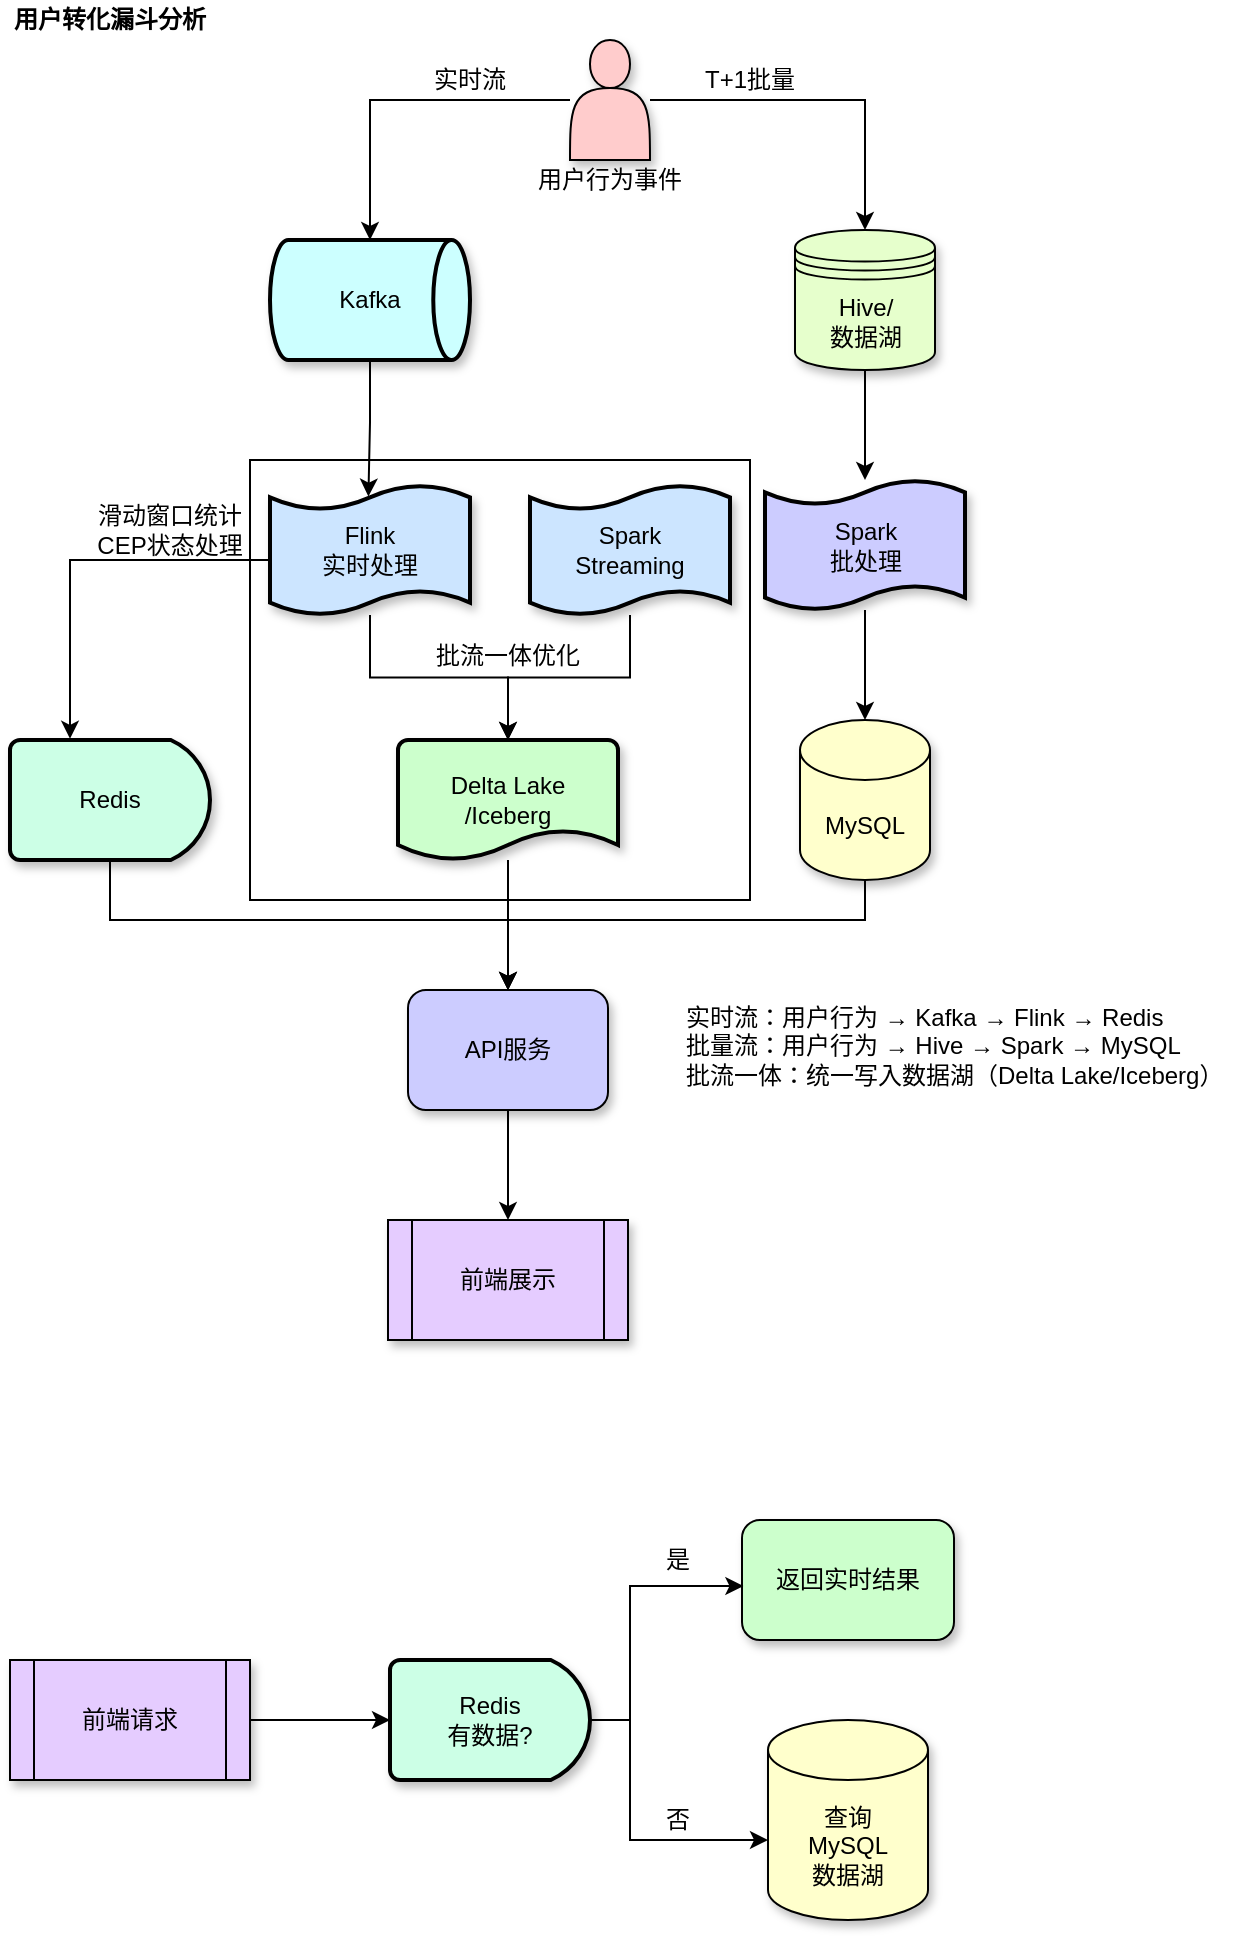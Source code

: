 <mxfile version="28.1.0">
  <diagram name="第 1 页" id="unw2pIpm1u2xaM8AWevN">
    <mxGraphModel dx="1001" dy="442" grid="1" gridSize="10" guides="1" tooltips="1" connect="1" arrows="1" fold="1" page="1" pageScale="1" pageWidth="827" pageHeight="1169" math="0" shadow="0">
      <root>
        <mxCell id="0" />
        <mxCell id="1" parent="0" />
        <mxCell id="BVc5Ka0B3RSAzYxD8DZn-48" value="&lt;div&gt;实时流：用户行为 → Kafka → Flink → Redis&lt;/div&gt;&lt;div&gt;批量流：用户行为 → Hive → Spark → MySQL&lt;/div&gt;&lt;div&gt;批流一体：统一写入数据湖（Delta Lake/Iceberg）&lt;/div&gt;" style="text;strokeColor=none;align=left;fillColor=none;html=1;verticalAlign=middle;whiteSpace=wrap;rounded=0;" parent="1" vertex="1">
          <mxGeometry x="446" y="560" width="280" height="45" as="geometry" />
        </mxCell>
        <mxCell id="EotSLe7ySS3_-DJEFnJH-3" value="" style="group" vertex="1" connectable="0" parent="1">
          <mxGeometry x="110" y="80" width="477.5" height="650" as="geometry" />
        </mxCell>
        <mxCell id="BVc5Ka0B3RSAzYxD8DZn-46" value="" style="rounded=0;whiteSpace=wrap;html=1;" parent="EotSLe7ySS3_-DJEFnJH-3" vertex="1">
          <mxGeometry x="120" y="210" width="250" height="220" as="geometry" />
        </mxCell>
        <mxCell id="BVc5Ka0B3RSAzYxD8DZn-14" style="edgeStyle=orthogonalEdgeStyle;rounded=0;orthogonalLoop=1;jettySize=auto;html=1;" parent="EotSLe7ySS3_-DJEFnJH-3" source="BVc5Ka0B3RSAzYxD8DZn-1" target="BVc5Ka0B3RSAzYxD8DZn-2" edge="1">
          <mxGeometry relative="1" as="geometry" />
        </mxCell>
        <mxCell id="BVc5Ka0B3RSAzYxD8DZn-15" style="edgeStyle=orthogonalEdgeStyle;rounded=0;orthogonalLoop=1;jettySize=auto;html=1;entryX=0.5;entryY=0;entryDx=0;entryDy=0;" parent="EotSLe7ySS3_-DJEFnJH-3" source="BVc5Ka0B3RSAzYxD8DZn-1" target="BVc5Ka0B3RSAzYxD8DZn-3" edge="1">
          <mxGeometry relative="1" as="geometry" />
        </mxCell>
        <mxCell id="BVc5Ka0B3RSAzYxD8DZn-1" value="" style="shape=actor;whiteSpace=wrap;html=1;fillColor=#FFCCCC;shadow=1;" parent="EotSLe7ySS3_-DJEFnJH-3" vertex="1">
          <mxGeometry x="280" width="40" height="60" as="geometry" />
        </mxCell>
        <mxCell id="BVc5Ka0B3RSAzYxD8DZn-2" value="Kafka" style="strokeWidth=2;html=1;shape=mxgraph.flowchart.direct_data;whiteSpace=wrap;shadow=1;fillColor=#CCFFFF;" parent="EotSLe7ySS3_-DJEFnJH-3" vertex="1">
          <mxGeometry x="130" y="100" width="100" height="60" as="geometry" />
        </mxCell>
        <mxCell id="BVc5Ka0B3RSAzYxD8DZn-18" style="edgeStyle=orthogonalEdgeStyle;rounded=0;orthogonalLoop=1;jettySize=auto;html=1;" parent="EotSLe7ySS3_-DJEFnJH-3" source="BVc5Ka0B3RSAzYxD8DZn-3" target="BVc5Ka0B3RSAzYxD8DZn-12" edge="1">
          <mxGeometry relative="1" as="geometry" />
        </mxCell>
        <mxCell id="BVc5Ka0B3RSAzYxD8DZn-3" value="Hive/&lt;div&gt;数据湖&lt;/div&gt;" style="shape=datastore;whiteSpace=wrap;html=1;fillColor=#E6FFCC;shadow=1;" parent="EotSLe7ySS3_-DJEFnJH-3" vertex="1">
          <mxGeometry x="392.5" y="95" width="70" height="70" as="geometry" />
        </mxCell>
        <mxCell id="BVc5Ka0B3RSAzYxD8DZn-6" value="Spark&lt;br&gt;Streaming" style="shape=tape;whiteSpace=wrap;html=1;strokeWidth=2;size=0.19;fillColor=#CCE5FF;shadow=1;" parent="EotSLe7ySS3_-DJEFnJH-3" vertex="1">
          <mxGeometry x="260" y="222.5" width="100" height="65" as="geometry" />
        </mxCell>
        <mxCell id="BVc5Ka0B3RSAzYxD8DZn-7" value="&lt;span style=&quot;text-wrap: nowrap;&quot;&gt;Flink&lt;br&gt;实时处理&lt;/span&gt;" style="shape=tape;whiteSpace=wrap;html=1;strokeWidth=2;size=0.19;fillColor=#CCE5FF;shadow=1;" parent="EotSLe7ySS3_-DJEFnJH-3" vertex="1">
          <mxGeometry x="130" y="222.5" width="100" height="65" as="geometry" />
        </mxCell>
        <mxCell id="BVc5Ka0B3RSAzYxD8DZn-8" value="Delta Lake&lt;br&gt;/Iceberg" style="strokeWidth=2;html=1;shape=mxgraph.flowchart.document2;whiteSpace=wrap;size=0.25;fillColor=#CCFFCC;shadow=1;" parent="EotSLe7ySS3_-DJEFnJH-3" vertex="1">
          <mxGeometry x="194" y="350" width="110" height="60" as="geometry" />
        </mxCell>
        <mxCell id="BVc5Ka0B3RSAzYxD8DZn-41" style="edgeStyle=orthogonalEdgeStyle;rounded=0;orthogonalLoop=1;jettySize=auto;html=1;entryX=0.5;entryY=0;entryDx=0;entryDy=0;" parent="EotSLe7ySS3_-DJEFnJH-3" source="BVc5Ka0B3RSAzYxD8DZn-10" target="BVc5Ka0B3RSAzYxD8DZn-11" edge="1">
          <mxGeometry relative="1" as="geometry" />
        </mxCell>
        <mxCell id="BVc5Ka0B3RSAzYxD8DZn-10" value="API服务" style="rounded=1;whiteSpace=wrap;html=1;fillColor=#CCCCFF;shadow=1;" parent="EotSLe7ySS3_-DJEFnJH-3" vertex="1">
          <mxGeometry x="199" y="475" width="100" height="60" as="geometry" />
        </mxCell>
        <mxCell id="BVc5Ka0B3RSAzYxD8DZn-11" value="前端展示" style="shape=process;whiteSpace=wrap;html=1;backgroundOutline=1;shadow=1;fillColor=#E5CCFF;" parent="EotSLe7ySS3_-DJEFnJH-3" vertex="1">
          <mxGeometry x="189" y="590" width="120" height="60" as="geometry" />
        </mxCell>
        <mxCell id="BVc5Ka0B3RSAzYxD8DZn-12" value="Spark&lt;br&gt;批处理" style="shape=tape;whiteSpace=wrap;html=1;strokeWidth=2;size=0.19;fillColor=#CCCCFF;shadow=1;" parent="EotSLe7ySS3_-DJEFnJH-3" vertex="1">
          <mxGeometry x="377.5" y="220" width="100" height="65" as="geometry" />
        </mxCell>
        <mxCell id="BVc5Ka0B3RSAzYxD8DZn-35" style="edgeStyle=orthogonalEdgeStyle;rounded=0;orthogonalLoop=1;jettySize=auto;html=1;entryX=0.5;entryY=0;entryDx=0;entryDy=0;" parent="EotSLe7ySS3_-DJEFnJH-3" source="BVc5Ka0B3RSAzYxD8DZn-13" target="BVc5Ka0B3RSAzYxD8DZn-10" edge="1">
          <mxGeometry relative="1" as="geometry">
            <Array as="points">
              <mxPoint x="428" y="440" />
              <mxPoint x="249" y="440" />
            </Array>
          </mxGeometry>
        </mxCell>
        <mxCell id="BVc5Ka0B3RSAzYxD8DZn-13" value="MySQL" style="shape=cylinder3;whiteSpace=wrap;html=1;boundedLbl=1;backgroundOutline=1;size=15;fillColor=#FFFFCC;shadow=1;" parent="EotSLe7ySS3_-DJEFnJH-3" vertex="1">
          <mxGeometry x="395" y="340" width="65" height="80" as="geometry" />
        </mxCell>
        <mxCell id="BVc5Ka0B3RSAzYxD8DZn-21" style="edgeStyle=orthogonalEdgeStyle;rounded=0;orthogonalLoop=1;jettySize=auto;html=1;entryX=0.5;entryY=0;entryDx=0;entryDy=0;entryPerimeter=0;" parent="EotSLe7ySS3_-DJEFnJH-3" source="BVc5Ka0B3RSAzYxD8DZn-12" target="BVc5Ka0B3RSAzYxD8DZn-13" edge="1">
          <mxGeometry relative="1" as="geometry" />
        </mxCell>
        <mxCell id="BVc5Ka0B3RSAzYxD8DZn-34" style="edgeStyle=orthogonalEdgeStyle;rounded=0;orthogonalLoop=1;jettySize=auto;html=1;entryX=0.5;entryY=0;entryDx=0;entryDy=0;" parent="EotSLe7ySS3_-DJEFnJH-3" source="BVc5Ka0B3RSAzYxD8DZn-23" target="BVc5Ka0B3RSAzYxD8DZn-10" edge="1">
          <mxGeometry relative="1" as="geometry">
            <Array as="points">
              <mxPoint x="50" y="440" />
              <mxPoint x="249" y="440" />
            </Array>
          </mxGeometry>
        </mxCell>
        <mxCell id="BVc5Ka0B3RSAzYxD8DZn-23" value="&lt;span style=&quot;text-wrap: nowrap;&quot;&gt;Redis&lt;/span&gt;" style="strokeWidth=2;html=1;shape=mxgraph.flowchart.delay;whiteSpace=wrap;fillColor=#CCFFE6;shadow=1;" parent="EotSLe7ySS3_-DJEFnJH-3" vertex="1">
          <mxGeometry y="350" width="100" height="60" as="geometry" />
        </mxCell>
        <mxCell id="BVc5Ka0B3RSAzYxD8DZn-24" style="edgeStyle=orthogonalEdgeStyle;rounded=0;orthogonalLoop=1;jettySize=auto;html=1;entryX=0.291;entryY=-0.01;entryDx=0;entryDy=0;entryPerimeter=0;exitX=0;exitY=0.577;exitDx=0;exitDy=0;exitPerimeter=0;" parent="EotSLe7ySS3_-DJEFnJH-3" source="BVc5Ka0B3RSAzYxD8DZn-7" target="BVc5Ka0B3RSAzYxD8DZn-23" edge="1">
          <mxGeometry relative="1" as="geometry">
            <Array as="points">
              <mxPoint x="30" y="260" />
              <mxPoint x="30" y="349" />
            </Array>
          </mxGeometry>
        </mxCell>
        <mxCell id="BVc5Ka0B3RSAzYxD8DZn-38" style="edgeStyle=orthogonalEdgeStyle;rounded=0;orthogonalLoop=1;jettySize=auto;html=1;entryX=0.5;entryY=0;entryDx=0;entryDy=0;entryPerimeter=0;" parent="EotSLe7ySS3_-DJEFnJH-3" source="BVc5Ka0B3RSAzYxD8DZn-7" target="BVc5Ka0B3RSAzYxD8DZn-8" edge="1">
          <mxGeometry relative="1" as="geometry" />
        </mxCell>
        <mxCell id="BVc5Ka0B3RSAzYxD8DZn-39" style="edgeStyle=orthogonalEdgeStyle;rounded=0;orthogonalLoop=1;jettySize=auto;html=1;entryX=0.5;entryY=0;entryDx=0;entryDy=0;entryPerimeter=0;" parent="EotSLe7ySS3_-DJEFnJH-3" source="BVc5Ka0B3RSAzYxD8DZn-6" target="BVc5Ka0B3RSAzYxD8DZn-8" edge="1">
          <mxGeometry relative="1" as="geometry" />
        </mxCell>
        <mxCell id="BVc5Ka0B3RSAzYxD8DZn-40" style="edgeStyle=orthogonalEdgeStyle;rounded=0;orthogonalLoop=1;jettySize=auto;html=1;entryX=0.492;entryY=0.089;entryDx=0;entryDy=0;entryPerimeter=0;" parent="EotSLe7ySS3_-DJEFnJH-3" source="BVc5Ka0B3RSAzYxD8DZn-2" target="BVc5Ka0B3RSAzYxD8DZn-7" edge="1">
          <mxGeometry relative="1" as="geometry" />
        </mxCell>
        <mxCell id="BVc5Ka0B3RSAzYxD8DZn-42" value="用户行为事件" style="text;strokeColor=none;align=center;fillColor=none;html=1;verticalAlign=middle;whiteSpace=wrap;rounded=0;" parent="EotSLe7ySS3_-DJEFnJH-3" vertex="1">
          <mxGeometry x="260" y="60" width="80" height="20" as="geometry" />
        </mxCell>
        <mxCell id="BVc5Ka0B3RSAzYxD8DZn-43" value="实时流" style="text;strokeColor=none;align=center;fillColor=none;html=1;verticalAlign=middle;whiteSpace=wrap;rounded=0;" parent="EotSLe7ySS3_-DJEFnJH-3" vertex="1">
          <mxGeometry x="210" y="10" width="40" height="20" as="geometry" />
        </mxCell>
        <mxCell id="BVc5Ka0B3RSAzYxD8DZn-44" value="T+1批量" style="text;strokeColor=none;align=center;fillColor=none;html=1;verticalAlign=middle;whiteSpace=wrap;rounded=0;" parent="EotSLe7ySS3_-DJEFnJH-3" vertex="1">
          <mxGeometry x="345" y="10" width="50" height="20" as="geometry" />
        </mxCell>
        <mxCell id="BVc5Ka0B3RSAzYxD8DZn-45" value="滑动窗口统计&lt;br&gt;CEP状态处理" style="text;strokeColor=none;align=center;fillColor=none;html=1;verticalAlign=middle;whiteSpace=wrap;rounded=0;" parent="EotSLe7ySS3_-DJEFnJH-3" vertex="1">
          <mxGeometry x="40" y="230" width="80" height="30" as="geometry" />
        </mxCell>
        <mxCell id="BVc5Ka0B3RSAzYxD8DZn-47" value="批流一体优化" style="text;strokeColor=none;align=center;fillColor=none;html=1;verticalAlign=middle;whiteSpace=wrap;rounded=0;" parent="EotSLe7ySS3_-DJEFnJH-3" vertex="1">
          <mxGeometry x="209" y="300" width="80" height="15" as="geometry" />
        </mxCell>
        <mxCell id="BVc5Ka0B3RSAzYxD8DZn-33" style="edgeStyle=orthogonalEdgeStyle;rounded=0;orthogonalLoop=1;jettySize=auto;html=1;entryX=0.5;entryY=0;entryDx=0;entryDy=0;" parent="EotSLe7ySS3_-DJEFnJH-3" source="BVc5Ka0B3RSAzYxD8DZn-8" target="BVc5Ka0B3RSAzYxD8DZn-10" edge="1">
          <mxGeometry relative="1" as="geometry" />
        </mxCell>
        <mxCell id="EotSLe7ySS3_-DJEFnJH-34" value="" style="group" vertex="1" connectable="0" parent="1">
          <mxGeometry x="110" y="820" width="472" height="200" as="geometry" />
        </mxCell>
        <mxCell id="BVc5Ka0B3RSAzYxD8DZn-49" value="前端请求" style="shape=process;whiteSpace=wrap;html=1;backgroundOutline=1;fillColor=#E5CCFF;shadow=1;" parent="EotSLe7ySS3_-DJEFnJH-34" vertex="1">
          <mxGeometry y="70" width="120" height="60" as="geometry" />
        </mxCell>
        <mxCell id="BVc5Ka0B3RSAzYxD8DZn-50" value="&lt;span style=&quot;text-wrap: nowrap;&quot;&gt;Redis&lt;br&gt;有数据?&lt;/span&gt;" style="strokeWidth=2;html=1;shape=mxgraph.flowchart.delay;whiteSpace=wrap;fillColor=#CCFFE6;shadow=1;" parent="EotSLe7ySS3_-DJEFnJH-34" vertex="1">
          <mxGeometry x="190" y="70" width="100" height="60" as="geometry" />
        </mxCell>
        <mxCell id="BVc5Ka0B3RSAzYxD8DZn-51" value="返回实时结果" style="rounded=1;whiteSpace=wrap;html=1;fillColor=#CCFFCC;shadow=1;" parent="EotSLe7ySS3_-DJEFnJH-34" vertex="1">
          <mxGeometry x="366" width="106" height="60" as="geometry" />
        </mxCell>
        <mxCell id="BVc5Ka0B3RSAzYxD8DZn-52" value="查询&lt;br&gt;MySQL&lt;br&gt;数据湖" style="shape=cylinder3;whiteSpace=wrap;html=1;boundedLbl=1;backgroundOutline=1;size=15;align=center;fillColor=#FFFFCC;shadow=1;" parent="EotSLe7ySS3_-DJEFnJH-34" vertex="1">
          <mxGeometry x="379" y="100" width="80" height="100" as="geometry" />
        </mxCell>
        <mxCell id="BVc5Ka0B3RSAzYxD8DZn-53" style="edgeStyle=orthogonalEdgeStyle;rounded=0;orthogonalLoop=1;jettySize=auto;html=1;entryX=0;entryY=0.5;entryDx=0;entryDy=0;entryPerimeter=0;" parent="EotSLe7ySS3_-DJEFnJH-34" source="BVc5Ka0B3RSAzYxD8DZn-49" target="BVc5Ka0B3RSAzYxD8DZn-50" edge="1">
          <mxGeometry relative="1" as="geometry" />
        </mxCell>
        <mxCell id="BVc5Ka0B3RSAzYxD8DZn-54" style="edgeStyle=orthogonalEdgeStyle;rounded=0;orthogonalLoop=1;jettySize=auto;html=1;entryX=0.007;entryY=0.557;entryDx=0;entryDy=0;entryPerimeter=0;" parent="EotSLe7ySS3_-DJEFnJH-34" source="BVc5Ka0B3RSAzYxD8DZn-50" target="BVc5Ka0B3RSAzYxD8DZn-51" edge="1">
          <mxGeometry relative="1" as="geometry">
            <Array as="points">
              <mxPoint x="310" y="100" />
              <mxPoint x="310" y="33" />
              <mxPoint x="367" y="33" />
            </Array>
          </mxGeometry>
        </mxCell>
        <mxCell id="BVc5Ka0B3RSAzYxD8DZn-55" style="edgeStyle=orthogonalEdgeStyle;rounded=0;orthogonalLoop=1;jettySize=auto;html=1;" parent="EotSLe7ySS3_-DJEFnJH-34" source="BVc5Ka0B3RSAzYxD8DZn-50" edge="1">
          <mxGeometry relative="1" as="geometry">
            <mxPoint x="379" y="160" as="targetPoint" />
            <Array as="points">
              <mxPoint x="310" y="100" />
              <mxPoint x="310" y="160" />
            </Array>
          </mxGeometry>
        </mxCell>
        <mxCell id="BVc5Ka0B3RSAzYxD8DZn-56" value="是" style="text;strokeColor=none;align=center;fillColor=none;html=1;verticalAlign=middle;whiteSpace=wrap;rounded=0;" parent="EotSLe7ySS3_-DJEFnJH-34" vertex="1">
          <mxGeometry x="324" y="10" width="20" height="20" as="geometry" />
        </mxCell>
        <mxCell id="BVc5Ka0B3RSAzYxD8DZn-58" value="否" style="text;strokeColor=none;align=center;fillColor=none;html=1;verticalAlign=middle;whiteSpace=wrap;rounded=0;" parent="EotSLe7ySS3_-DJEFnJH-34" vertex="1">
          <mxGeometry x="324" y="140" width="20" height="20" as="geometry" />
        </mxCell>
        <mxCell id="EotSLe7ySS3_-DJEFnJH-35" value="&lt;b&gt;用户转化漏斗分析&lt;/b&gt;" style="text;strokeColor=none;align=center;fillColor=none;html=1;verticalAlign=middle;whiteSpace=wrap;rounded=0;" vertex="1" parent="1">
          <mxGeometry x="110" y="60" width="100" height="20" as="geometry" />
        </mxCell>
      </root>
    </mxGraphModel>
  </diagram>
</mxfile>
